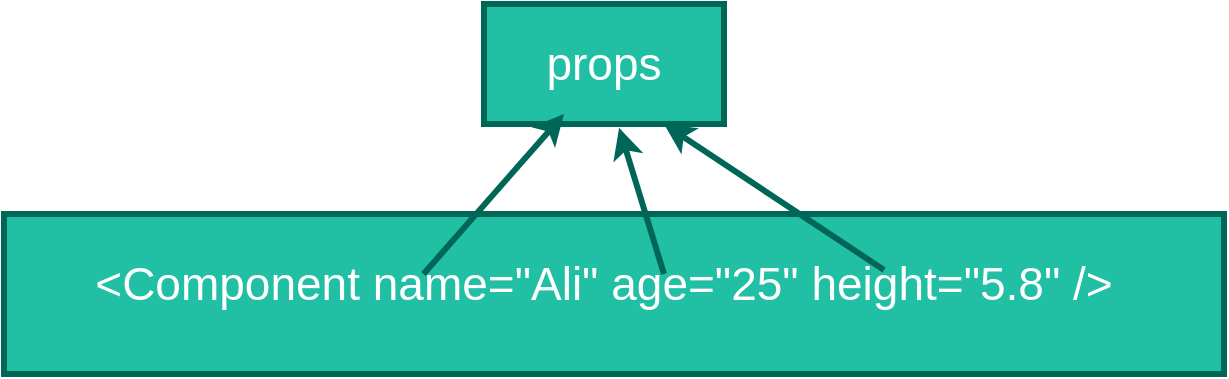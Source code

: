 <mxfile version="20.2.8" type="device"><diagram id="c5ZylkvfkEdX8kOuanKj" name="Page-1"><mxGraphModel dx="887" dy="568" grid="1" gridSize="10" guides="1" tooltips="1" connect="1" arrows="1" fold="1" page="1" pageScale="1" pageWidth="1169" pageHeight="827" math="0" shadow="0"><root><mxCell id="0"/><mxCell id="1" parent="0"/><mxCell id="h-6ZIg6TgPDSKkXUyaaz-1" value="" style="rounded=0;whiteSpace=wrap;html=1;strokeWidth=3;strokeColor=#006658;fillColor=#21C0A5;fontColor=#5C5C5C;" parent="1" vertex="1"><mxGeometry x="260" y="260" width="610" height="80" as="geometry"/></mxCell><mxCell id="h-6ZIg6TgPDSKkXUyaaz-2" value="&lt;font style=&quot;font-size: 23px;&quot;&gt;&amp;lt;Component name=&quot;Ali&quot; age=&quot;25&quot; height=&quot;5.8&quot; /&amp;gt;&lt;/font&gt;" style="text;html=1;strokeColor=none;fillColor=none;align=center;verticalAlign=middle;whiteSpace=wrap;rounded=0;fontColor=#FFFFFF;" parent="1" vertex="1"><mxGeometry x="280" y="280" width="560" height="30" as="geometry"/></mxCell><mxCell id="h-6ZIg6TgPDSKkXUyaaz-3" value="props" style="whiteSpace=wrap;html=1;fontSize=23;strokeWidth=3;strokeColor=#006658;fillColor=#21C0A5;fontColor=#FFFFFF;" parent="1" vertex="1"><mxGeometry x="500" y="155" width="120" height="60" as="geometry"/></mxCell><mxCell id="h-6ZIg6TgPDSKkXUyaaz-7" value="" style="endArrow=classic;html=1;rounded=0;fontSize=23;entryX=0.75;entryY=1;entryDx=0;entryDy=0;strokeWidth=3;strokeColor=#006658;fontColor=#5C5C5C;" parent="1" target="h-6ZIg6TgPDSKkXUyaaz-3" edge="1"><mxGeometry width="50" height="50" relative="1" as="geometry"><mxPoint x="700" y="288" as="sourcePoint"/><mxPoint x="750" y="238" as="targetPoint"/></mxGeometry></mxCell><mxCell id="h-6ZIg6TgPDSKkXUyaaz-8" value="" style="endArrow=classic;html=1;rounded=0;fontSize=23;exitX=0.321;exitY=0.333;exitDx=0;exitDy=0;exitPerimeter=0;strokeWidth=3;strokeColor=#006658;fontColor=#5C5C5C;" parent="1" edge="1"><mxGeometry width="50" height="50" relative="1" as="geometry"><mxPoint x="469.76" y="289.99" as="sourcePoint"/><mxPoint x="540" y="210" as="targetPoint"/></mxGeometry></mxCell><mxCell id="h-6ZIg6TgPDSKkXUyaaz-10" value="" style="endArrow=classic;html=1;rounded=0;fontSize=23;entryX=0.563;entryY=1.032;entryDx=0;entryDy=0;entryPerimeter=0;strokeWidth=3;strokeColor=#006658;fontColor=#5C5C5C;" parent="1" target="h-6ZIg6TgPDSKkXUyaaz-3" edge="1"><mxGeometry width="50" height="50" relative="1" as="geometry"><mxPoint x="590" y="290" as="sourcePoint"/><mxPoint x="640" y="240" as="targetPoint"/></mxGeometry></mxCell></root></mxGraphModel></diagram></mxfile>